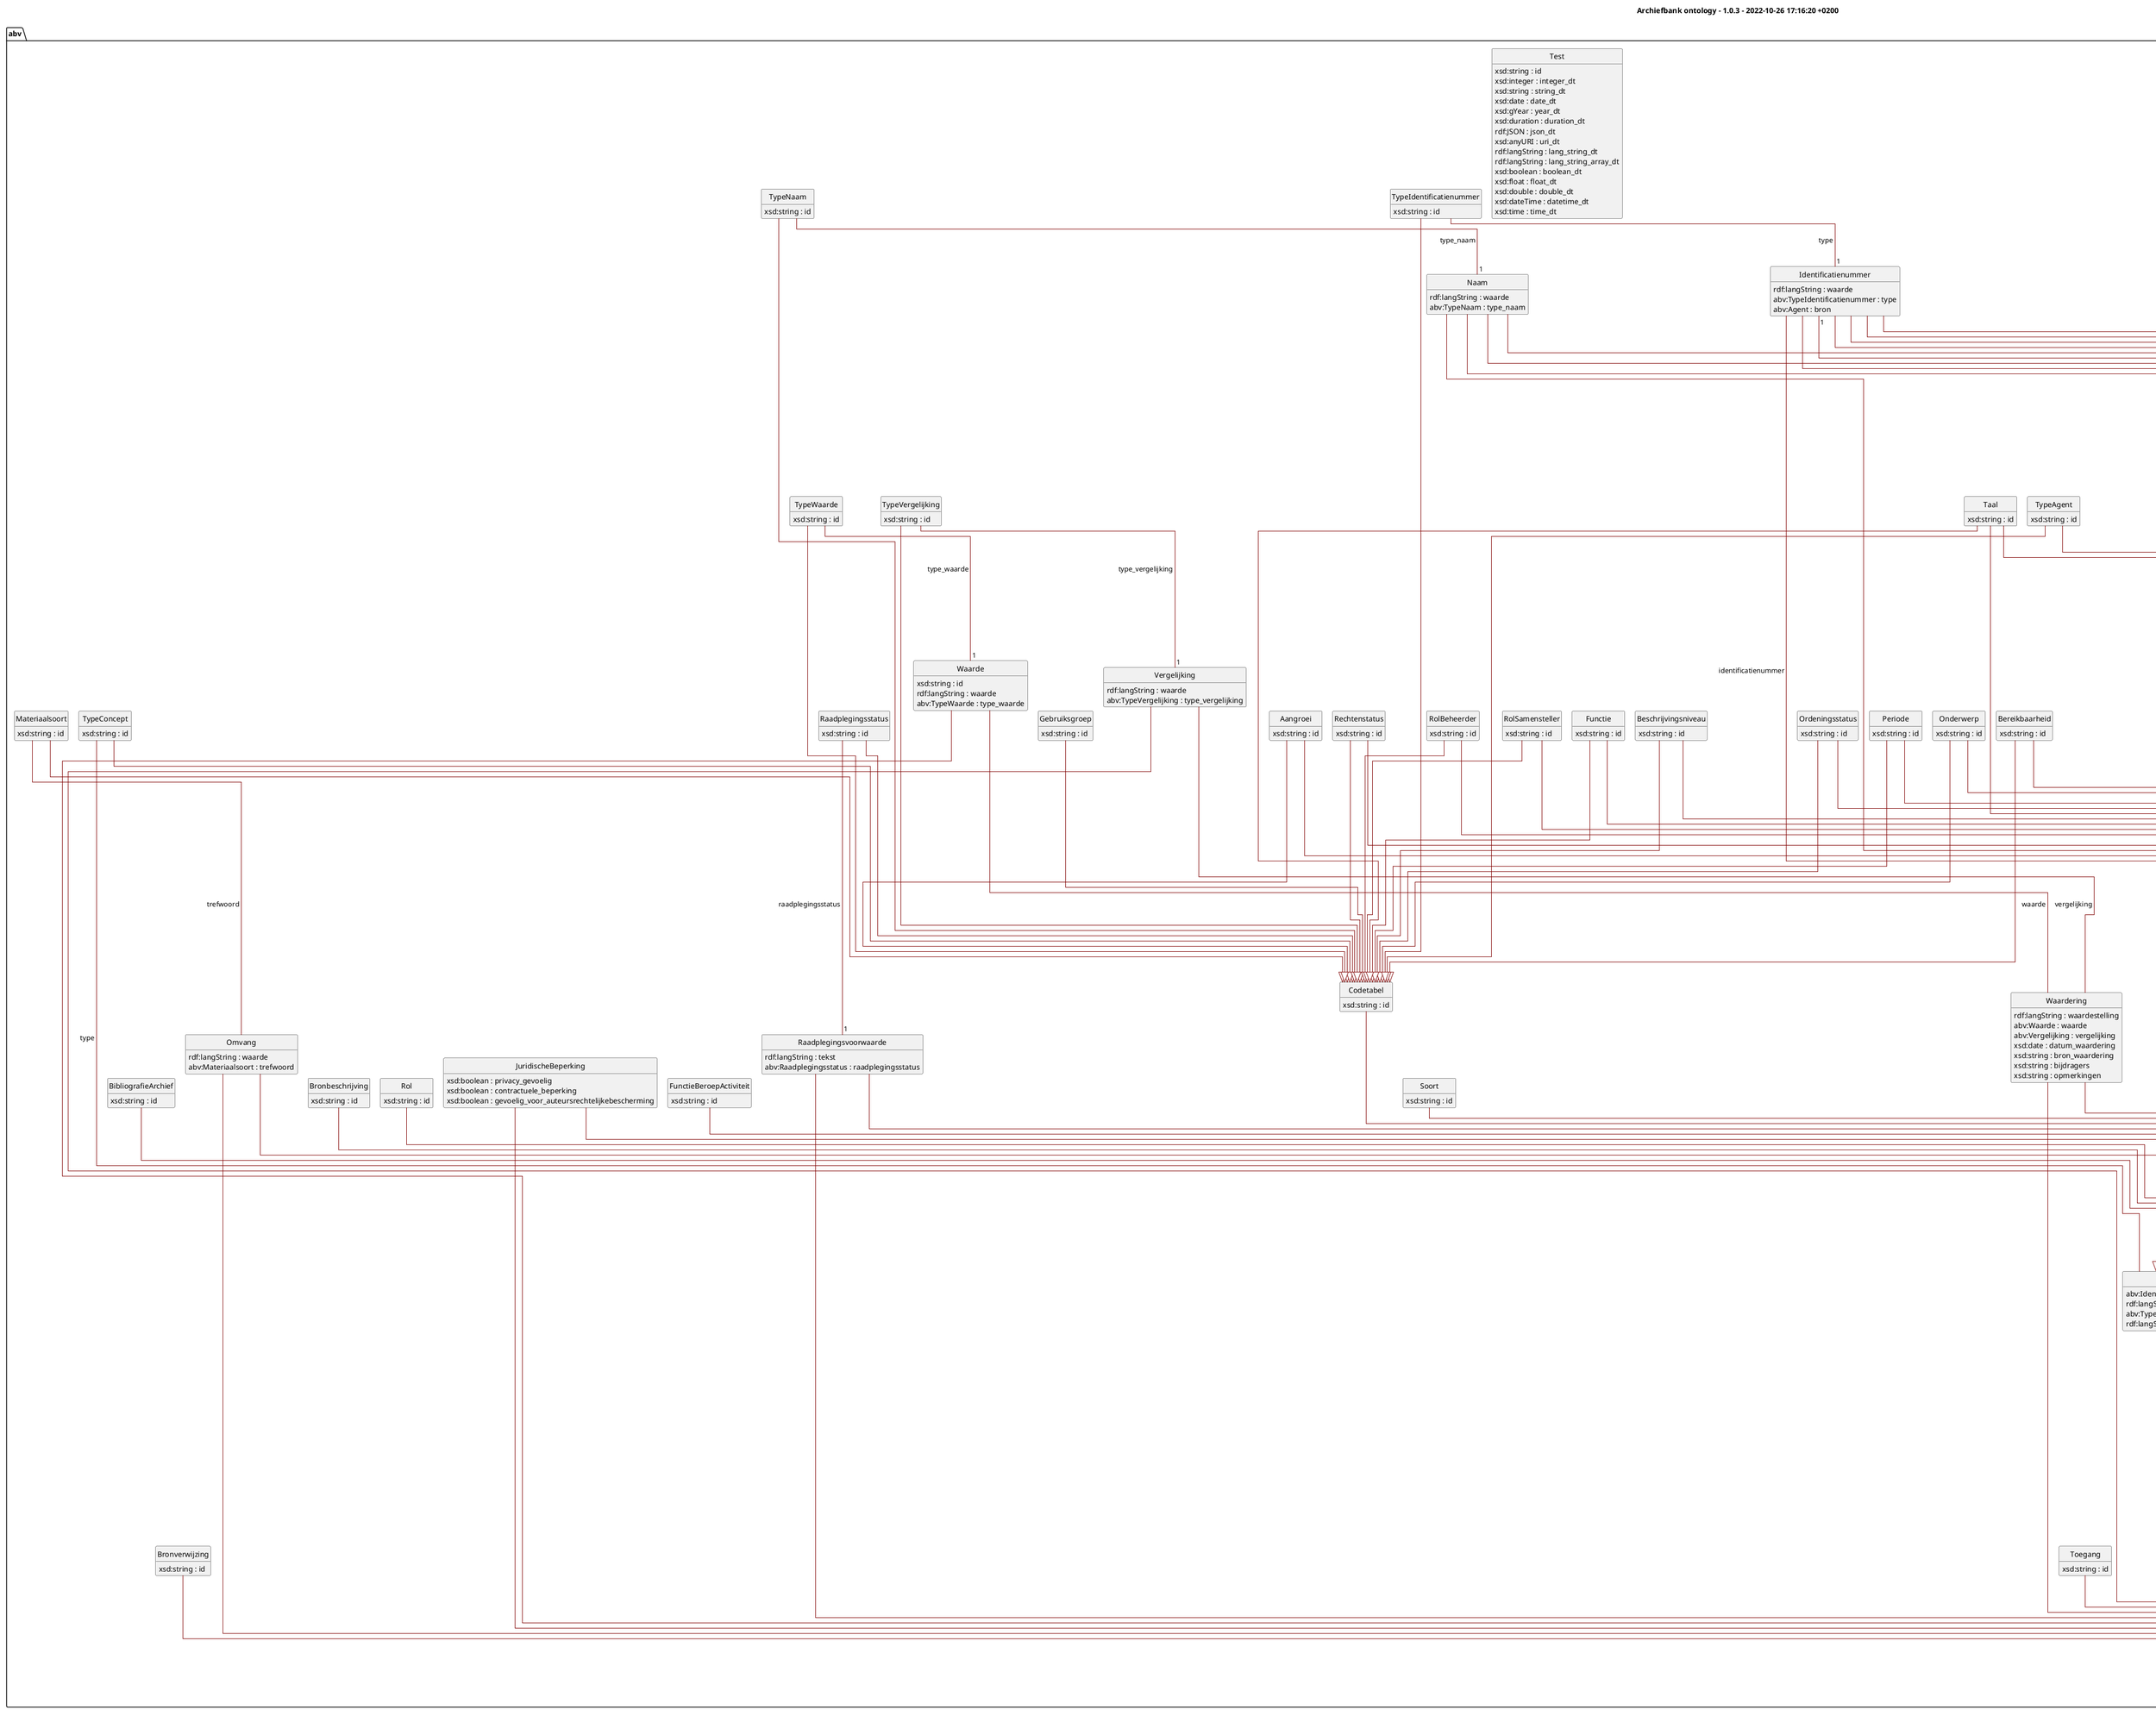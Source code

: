 @startuml
!pragma layout elk
skinparam classFontSize 14
!define LIGHTORANGE
skinparam groupInheritance 1
skinparam componentStyle uml2
skinparam wrapMessageWidth 100
skinparam ArrowColor #Maroon

title Archiefbank ontology - 1.0.3 - 2022-10-26 17:16:20 +0200
              
package abv {

class Aangroei{
	{field} xsd:string : id 
}

Aangroei --|> Codetabel

class Adres{
	{field} xsd:string : straat_en_nummer 
	{field} abv:Plaats : gemeente 
}
Plaats - "1" Adres : gemeente >
Adres --|> EntiteitBasis

class Agent{
	{field} abv:Identificatienummer : identificatienummer 
	{field} abv:Naam : naam 
	{field} abv:TypeAgent : type 
	{field} time:DateTimeInterval : datering_systematisch 
	{field} xsd:string : datering_text 
	{field} rdf:langString : geschiedenis_agent 
	{field} abv:Taal : taal 
	{field} abv:Associatie : associaties 
	{field} xsd:string : bronnen_agent 
	{field} xsd:string : bibliografie_agent 
	{field} xsd:string : bronverwijzing_record 
	{field} xsd:string : opmerking 
}
Identificatienummer -  Agent : identificatienummer >
Naam -  Agent : naam >
TypeAgent - "1" Agent : type >
Taal -  Agent : taal >
Associatie - "1" Agent : associaties >
Agent --|> EntiteitBasis

class Archief{
	{field} abv:Identificatienummer : identificatienummer 
	{field} rdf:langString : titel 
	{field} time:DateTimeInterval : datering_systematisch 
	{field} xsd:string : datering_text 
	{field} abv:Beschrijvingsniveau : beschrijvingsniveau 
	{field} abv:Archief : is_onderdeel_van 
	{field} abv:Omvang : omvang 
	{field} abv:Samensteller : samensteller 
	{field} abv:RolSamensteller : rol_samensteller 
	{field} abv:Beheerder : beheerder 
	{field} abv:RolBeheerder : rol_beheerder 
	{field} rdf:langString : geschiedenis_archief 
	{field} rdf:langString : verwerving 
	{field} rdf:langString : inhoud_en_bereik 
	{field} abv:Waardering : selectie 
	{field} abv:Aangroei : aangroei 
	{field} xsd:string : aangroei_text 
	{field} abv:Ordening : ordening 
	{field} xsd:string : ordening_text 
	{field} abv:JuridischeBeperking : juridische_beperking 
	{field} abv:Raadplegingsvoorwaarde : raadplegingsvoorwaarde 
	{field} abv:Taal : taal 
	{field} xsd:string : taal_text 
	{field} xsd:string : toegang 
	{field} xsd:string : bronnen_archief 
	{field} xsd:string : bibliografie_archief 
	{field} xsd:string : aantekening_archivaris 
	{field} abv:Associatie : associatie 
	{field} abv:Rechtenstatus : rechtenstatus_metadata 
	{field} xsd:string : bronverwijzing_record 
	{field} xsd:string : bronverwijzing_archief 
}
Identificatienummer -  Archief : identificatienummer >
Beschrijvingsniveau - "1" Archief : beschrijvingsniveau >
Archief - "1" Archief : is_onderdeel_van >
Omvang -  Archief : omvang >
Samensteller -  Archief : samensteller >
RolSamensteller - "1" Archief : rol_samensteller >
Beheerder -  Archief : beheerder >
RolBeheerder - "1" Archief : rol_beheerder >
Waardering -  Archief : selectie >
Aangroei - "1" Archief : aangroei >
Ordening - "1" Archief : ordening >
JuridischeBeperking - "1" Archief : juridische_beperking >
Raadplegingsvoorwaarde -  Archief : raadplegingsvoorwaarde >
Taal -  Archief : taal >
Associatie - "1" Archief : associatie >
Rechtenstatus - "1" Archief : rechtenstatus_metadata >
Archief --|> EntiteitBasis

class Associatie{
	{field} abv:Plaats : plaats 
	{field} abv:Agent : agent 
	{field} abv:Periode : periode 
	{field} abv:Onderwerp : onderwerp 
}
Plaats -  Associatie : plaats >
Agent -  Associatie : agent >
Periode -  Associatie : periode >
Onderwerp -  Associatie : onderwerp >
Associatie --|> EntiteitBasis

class Beheerder{
	{field} abv:Agent : agent 
	{field} abv:Erkenning : erkenning 
	{field} abv:Adres : adres 
	{field} xsd:string : telefoon 
	{field} xsd:string : email 
	{field} xsd:string : website 
	{field} xsd:string : gebouw 
	{field} xsd:string : toegang 
	{field} xsd:string : openingsuren 
	{field} xsd:string : toegangsvoorwaarden 
	{field} abv:Bereikbaarheid : bereikbaarheid 
}
Agent - "1" Beheerder : agent >
Erkenning - "1" Beheerder : erkenning >
Adres -  Beheerder : adres >
Bereikbaarheid -  Beheerder : bereikbaarheid >
Beheerder --|> EntiteitBasis

class Bereikbaarheid{
	{field} xsd:string : id 
}

Bereikbaarheid --|> Codetabel

class Beschrijvingsniveau{
	{field} xsd:string : id 
}

Beschrijvingsniveau --|> Codetabel

class BibliografieArchief{
	{field} xsd:string : id 
}

BibliografieArchief --|> Concept

class Bronbeschrijving{
	{field} xsd:string : id 
}

Bronbeschrijving --|> Concept

class Bronverwijzing{
	{field} xsd:string : id 
}

Bronverwijzing --|> EntiteitBasis

class Codetabel{
	{field} xsd:string : id 
}

Codetabel --|> Concept

class Concept{
	{field} abv:Identificatienummer : identificatienummer 
	{field} rdf:langString : label 
	{field} abv:TypeConcept : type 
	{field} rdf:langString : definitie 
}
Identificatienummer -  Concept : identificatienummer >
TypeConcept -  Concept : type >
Concept --|> EntiteitBasis

class Datering{
	{field} xsd:string : id 
}

Datering --|> EntiteitBasis

class EntiteitBasis{
	{field} xsd:string : id 
	{field} xsd:anyURI : _audit 
	{field} xsd:boolean : _published 
}


class Erkenning{
	{field} xsd:string : id 
}

Erkenning --|> Concept

class Functie{
	{field} xsd:string : id 
}

Functie --|> Codetabel

class FunctieBeroepActiviteit{
	{field} xsd:string : id 
}

FunctieBeroepActiviteit --|> Concept

class Gebruiksgroep{
	{field} xsd:string : id 
}

Gebruiksgroep --|> Codetabel

class Identificatienummer{
	{field} rdf:langString : waarde 
	{field} abv:TypeIdentificatienummer : type 
	{field} abv:Agent : bron 
}
TypeIdentificatienummer - "1" Identificatienummer : type >
Agent - "1" Identificatienummer : bron >
Identificatienummer --|> EntiteitBasis

class JuridischeBeperking{
	{field} xsd:boolean : privacy_gevoelig 
	{field} xsd:boolean : contractuele_beperking 
	{field} xsd:boolean : gevoelig_voor_auteursrechtelijkebescherming 
}

JuridischeBeperking --|> EntiteitBasis

class Materiaalsoort{
	{field} xsd:string : id 
}

Materiaalsoort --|> Codetabel

class Naam{
	{field} rdf:langString : waarde 
	{field} abv:TypeNaam : type_naam 
}
TypeNaam - "1" Naam : type_naam >
Naam --|> EntiteitBasis

class Omvang{
	{field} rdf:langString : waarde 
	{field} abv:Materiaalsoort : trefwoord 
}
Materiaalsoort -  Omvang : trefwoord >
Omvang --|> EntiteitBasis

class Onderwerp{
	{field} xsd:string : id 
}

Onderwerp --|> Codetabel

class Ordening{
	{field} rdf:langString : waarde 
	{field} abv:Ordeningsstatus : trefwoord 
}
Ordeningsstatus - "1" Ordening : trefwoord >
Ordening --|> EntiteitBasis

class Ordeningsstatus{
	{field} xsd:string : id 
}

Ordeningsstatus --|> Codetabel

class Periode{
	{field} xsd:string : id 
}

Periode --|> Codetabel

class Plaats{
	{field} abv:Identificatienummer : identificatienummer 
	{field} abv:Naam : plaatsnaam 
}
Identificatienummer -  Plaats : identificatienummer >
Naam -  Plaats : plaatsnaam >
Plaats --|> EntiteitBasis

class Publicatie{
	{field} abv:Identificatienummer : identificatienummer 
	{field} xsd:string : bibliografische_verwijzing 
	{field} abv:Naam : auteur 
	{field} rdf:langString : titel 
	{field} xsd:string : reeks 
	{field} xsd:string : reeksnummer 
	{field} xsd:string : uitgever 
	{field} xsd:string : plaats_van_uitgave 
	{field} xsd:date : datum_uitgave 
	{field} xsd:anyURI : url 
}
Identificatienummer -  Publicatie : identificatienummer >
Naam -  Publicatie : auteur >
Publicatie --|> EntiteitBasis

class Raadplegingsstatus{
	{field} xsd:string : id 
}

Raadplegingsstatus --|> Codetabel

class Raadplegingsvoorwaarde{
	{field} rdf:langString : tekst 
	{field} abv:Raadplegingsstatus : raadplegingsstatus 
}
Raadplegingsstatus - "1" Raadplegingsvoorwaarde : raadplegingsstatus >
Raadplegingsvoorwaarde --|> EntiteitBasis

class Rechtenstatus{
	{field} xsd:string : id 
}

Rechtenstatus --|> Codetabel

class Rol{
	{field} xsd:string : id 
}

Rol --|> Concept

class RolBeheerder{
	{field} xsd:string : id 
}

RolBeheerder --|> Codetabel

class RolSamensteller{
	{field} xsd:string : id 
}

RolSamensteller --|> Codetabel

class Samensteller{
	{field} abv:Agent : agent 
	{field} abv:Functie : functie_beroep_activiteit 
}
Agent - "1" Samensteller : agent >
Functie -  Samensteller : functie_beroep_activiteit >
Samensteller --|> EntiteitBasis

class Soort{
	{field} xsd:string : id 
}

Soort --|> Concept

class Taal{
	{field} xsd:string : id 
}

Taal --|> Codetabel

class Term{
	{field} xsd:string : id 
}

Term --|> EntiteitBasis

class Toegang{
	{field} xsd:string : id 
}

Toegang --|> EntiteitBasis

class TypeAgent{
	{field} xsd:string : id 
}

TypeAgent --|> Codetabel

class TypeConcept{
	{field} xsd:string : id 
}

TypeConcept --|> Codetabel

class TypeIdentificatienummer{
	{field} xsd:string : id 
}

TypeIdentificatienummer --|> Codetabel

class TypeNaam{
	{field} xsd:string : id 
}

TypeNaam --|> Codetabel

class TypeVergelijking{
	{field} xsd:string : id 
}

TypeVergelijking --|> Codetabel

class TypeWaarde{
	{field} xsd:string : id 
}

TypeWaarde --|> Codetabel

class Vergelijking{
	{field} rdf:langString : waarde 
	{field} abv:TypeVergelijking : type_vergelijking 
}
TypeVergelijking - "1" Vergelijking : type_vergelijking >
Vergelijking --|> EntiteitBasis

class Waarde{
	{field} xsd:string : id 
	{field} rdf:langString : waarde 
	{field} abv:TypeWaarde : type_waarde 
}
TypeWaarde - "1" Waarde : type_waarde >
Waarde --|> EntiteitBasis

class Waardering{
	{field} rdf:langString : waardestelling 
	{field} abv:Waarde : waarde 
	{field} abv:Vergelijking : vergelijking 
	{field} xsd:date : datum_waardering 
	{field} xsd:string : bron_waardering 
	{field} xsd:string : bijdragers 
	{field} xsd:string : opmerkingen 
}
Waarde -  Waardering : waarde >
Vergelijking -  Waardering : vergelijking >
Waardering --|> EntiteitBasis

class Test{
	{field} xsd:string : id 
	{field} xsd:integer : integer_dt 
	{field} xsd:string : string_dt 
	{field} xsd:date : date_dt 
	{field} xsd:gYear : year_dt 
	{field} xsd:duration : duration_dt 
	{field} rdf:JSON : json_dt 
	{field} xsd:anyURI : uri_dt 
	{field} rdf:langString : lang_string_dt 
	{field} rdf:langString : lang_string_array_dt 
	{field} xsd:boolean : boolean_dt 
	{field} xsd:float : float_dt 
	{field} xsd:double : double_dt 
	{field} xsd:dateTime : datetime_dt 
	{field} xsd:time : time_dt 
}


hide circle
hide methods
hide empty members
@enduml
          

